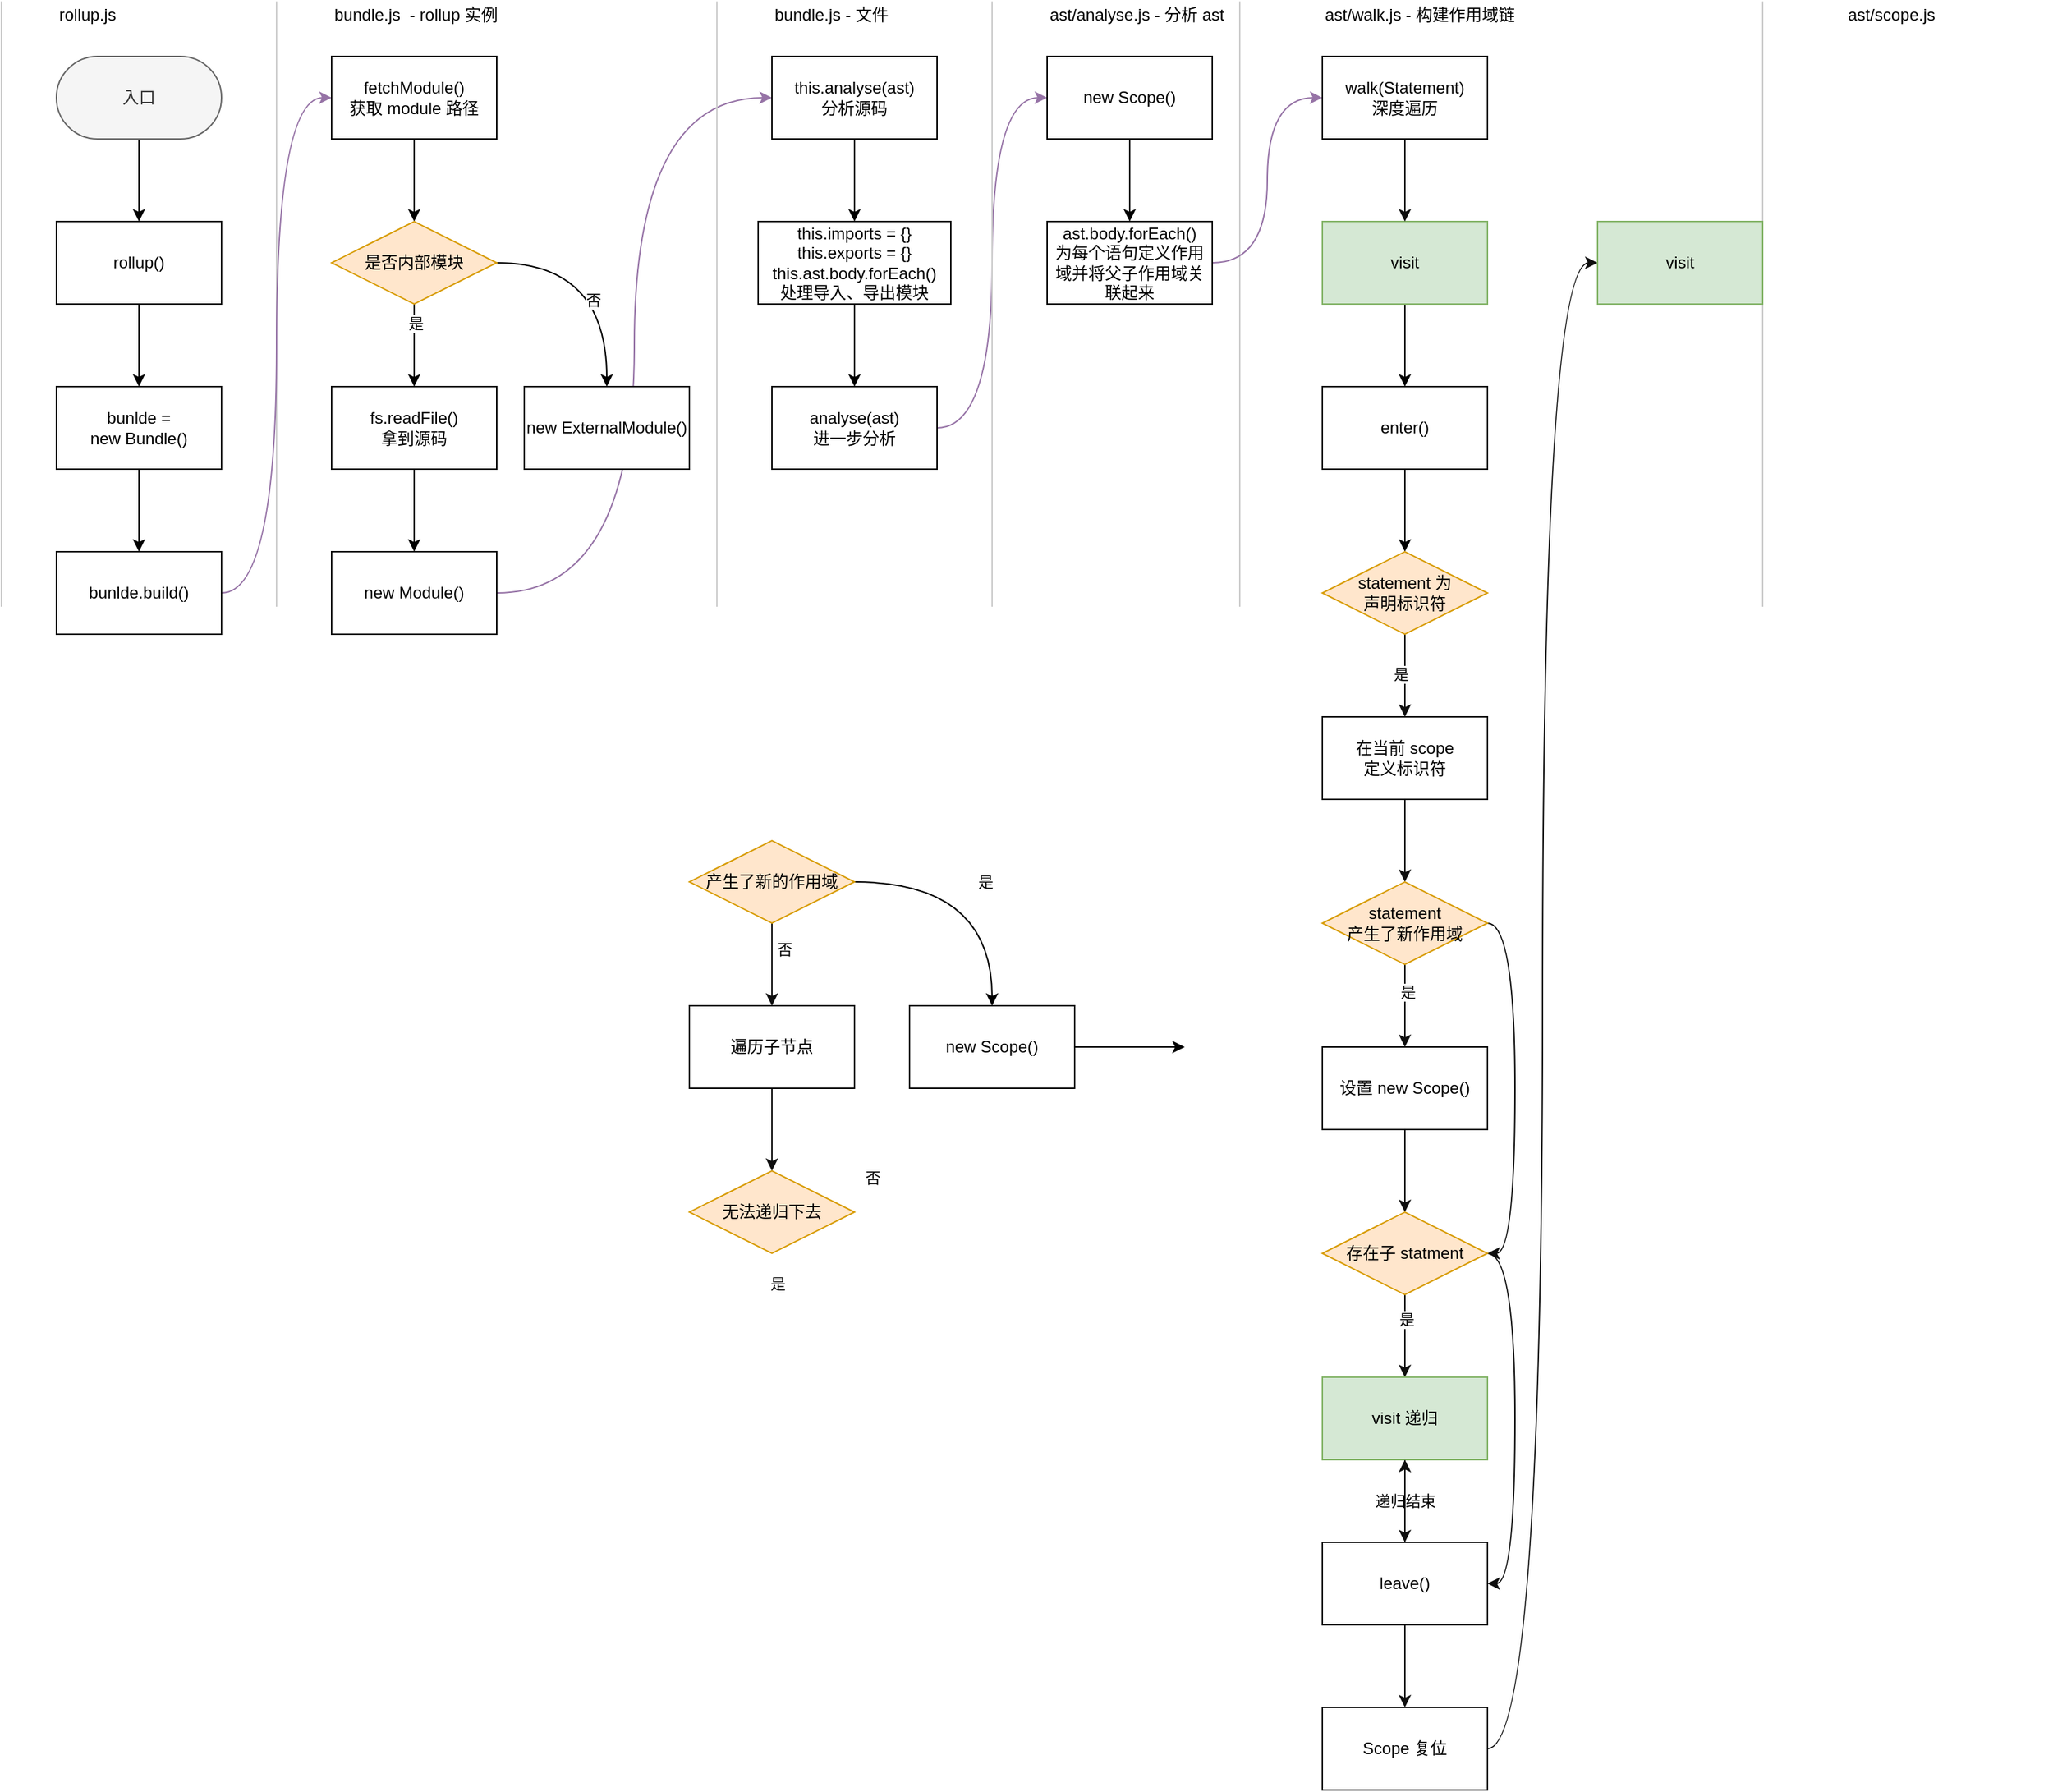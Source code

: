 <mxfile version="14.9.3" type="github">
  <diagram id="jKP7sBDpfqMwmEzG3EQ9" name="第 1 页">
    <mxGraphModel dx="948" dy="644" grid="1" gridSize="10" guides="1" tooltips="1" connect="1" arrows="1" fold="1" page="1" pageScale="1" pageWidth="4681" pageHeight="3300" math="0" shadow="0">
      <root>
        <mxCell id="0" />
        <mxCell id="1" parent="0" />
        <mxCell id="0bQcgtlpd2lwGw6iiIkm-5" value="" style="edgeStyle=orthogonalEdgeStyle;rounded=0;orthogonalLoop=1;jettySize=auto;html=1;" edge="1" parent="1" source="0bQcgtlpd2lwGw6iiIkm-2" target="0bQcgtlpd2lwGw6iiIkm-4">
          <mxGeometry relative="1" as="geometry" />
        </mxCell>
        <mxCell id="0bQcgtlpd2lwGw6iiIkm-2" value="入口" style="rounded=1;whiteSpace=wrap;html=1;arcSize=50;fillColor=#f5f5f5;strokeColor=#666666;fontColor=#333333;" vertex="1" parent="1">
          <mxGeometry x="560" y="400" width="120" height="60" as="geometry" />
        </mxCell>
        <mxCell id="0bQcgtlpd2lwGw6iiIkm-8" value="" style="edgeStyle=orthogonalEdgeStyle;rounded=0;orthogonalLoop=1;jettySize=auto;html=1;" edge="1" parent="1" source="0bQcgtlpd2lwGw6iiIkm-4" target="0bQcgtlpd2lwGw6iiIkm-7">
          <mxGeometry relative="1" as="geometry" />
        </mxCell>
        <mxCell id="0bQcgtlpd2lwGw6iiIkm-4" value="rollup()" style="rounded=1;whiteSpace=wrap;html=1;arcSize=0;align=center;" vertex="1" parent="1">
          <mxGeometry x="560" y="520" width="120" height="60" as="geometry" />
        </mxCell>
        <mxCell id="0bQcgtlpd2lwGw6iiIkm-16" value="" style="edgeStyle=orthogonalEdgeStyle;rounded=0;orthogonalLoop=1;jettySize=auto;html=1;" edge="1" parent="1" source="0bQcgtlpd2lwGw6iiIkm-7" target="0bQcgtlpd2lwGw6iiIkm-15">
          <mxGeometry relative="1" as="geometry" />
        </mxCell>
        <mxCell id="0bQcgtlpd2lwGw6iiIkm-7" value="bunlde = &lt;br&gt;new Bundle()" style="rounded=1;whiteSpace=wrap;html=1;arcSize=0;align=center;" vertex="1" parent="1">
          <mxGeometry x="560" y="640" width="120" height="60" as="geometry" />
        </mxCell>
        <mxCell id="0bQcgtlpd2lwGw6iiIkm-9" value="" style="endArrow=none;html=1;strokeColor=#CCCCCC;" edge="1" parent="1">
          <mxGeometry width="50" height="50" relative="1" as="geometry">
            <mxPoint x="520" y="800" as="sourcePoint" />
            <mxPoint x="520" y="360" as="targetPoint" />
          </mxGeometry>
        </mxCell>
        <mxCell id="0bQcgtlpd2lwGw6iiIkm-10" value="" style="endArrow=none;html=1;fillColor=#f5f5f5;strokeColor=#CCCCCC;" edge="1" parent="1">
          <mxGeometry width="50" height="50" relative="1" as="geometry">
            <mxPoint x="720" y="800" as="sourcePoint" />
            <mxPoint x="720" y="360" as="targetPoint" />
          </mxGeometry>
        </mxCell>
        <mxCell id="0bQcgtlpd2lwGw6iiIkm-11" value="rollup.js" style="text;html=1;strokeColor=none;fillColor=none;align=left;verticalAlign=middle;whiteSpace=wrap;rounded=0;" vertex="1" parent="1">
          <mxGeometry x="560" y="360" width="40" height="20" as="geometry" />
        </mxCell>
        <mxCell id="0bQcgtlpd2lwGw6iiIkm-13" value="bundle.js&amp;nbsp; - rollup 实例" style="text;html=1;strokeColor=none;fillColor=none;align=left;verticalAlign=middle;whiteSpace=wrap;rounded=0;" vertex="1" parent="1">
          <mxGeometry x="760" y="360" width="130" height="20" as="geometry" />
        </mxCell>
        <mxCell id="0bQcgtlpd2lwGw6iiIkm-18" style="edgeStyle=orthogonalEdgeStyle;orthogonalLoop=1;jettySize=auto;html=1;entryX=0;entryY=0.5;entryDx=0;entryDy=0;curved=1;fillColor=#e1d5e7;strokeColor=#9673a6;" edge="1" parent="1" source="0bQcgtlpd2lwGw6iiIkm-15" target="0bQcgtlpd2lwGw6iiIkm-17">
          <mxGeometry relative="1" as="geometry" />
        </mxCell>
        <mxCell id="0bQcgtlpd2lwGw6iiIkm-15" value="bunlde.build()" style="rounded=1;whiteSpace=wrap;html=1;arcSize=0;align=center;" vertex="1" parent="1">
          <mxGeometry x="560" y="760" width="120" height="60" as="geometry" />
        </mxCell>
        <mxCell id="0bQcgtlpd2lwGw6iiIkm-17" value="fetchModule()&lt;br&gt;获取 module 路径" style="rounded=1;whiteSpace=wrap;html=1;arcSize=0;align=center;" vertex="1" parent="1">
          <mxGeometry x="760" y="400" width="120" height="60" as="geometry" />
        </mxCell>
        <mxCell id="0bQcgtlpd2lwGw6iiIkm-22" value="" style="edgeStyle=orthogonalEdgeStyle;curved=1;orthogonalLoop=1;jettySize=auto;html=1;strokeColor=#000000;exitX=0.5;exitY=1;exitDx=0;exitDy=0;" edge="1" parent="1" source="0bQcgtlpd2lwGw6iiIkm-17" target="0bQcgtlpd2lwGw6iiIkm-21">
          <mxGeometry relative="1" as="geometry">
            <mxPoint x="820" y="580" as="sourcePoint" />
          </mxGeometry>
        </mxCell>
        <mxCell id="0bQcgtlpd2lwGw6iiIkm-24" value="" style="edgeStyle=orthogonalEdgeStyle;curved=1;orthogonalLoop=1;jettySize=auto;html=1;strokeColor=#000000;" edge="1" parent="1" source="0bQcgtlpd2lwGw6iiIkm-21">
          <mxGeometry relative="1" as="geometry">
            <mxPoint x="820" y="640" as="targetPoint" />
          </mxGeometry>
        </mxCell>
        <mxCell id="0bQcgtlpd2lwGw6iiIkm-25" value="是" style="edgeLabel;html=1;align=center;verticalAlign=middle;resizable=0;points=[];" vertex="1" connectable="0" parent="0bQcgtlpd2lwGw6iiIkm-24">
          <mxGeometry x="-0.533" y="1" relative="1" as="geometry">
            <mxPoint as="offset" />
          </mxGeometry>
        </mxCell>
        <mxCell id="0bQcgtlpd2lwGw6iiIkm-27" value="否" style="edgeStyle=orthogonalEdgeStyle;curved=1;orthogonalLoop=1;jettySize=auto;html=1;strokeColor=#000000;" edge="1" parent="1" source="0bQcgtlpd2lwGw6iiIkm-21" target="0bQcgtlpd2lwGw6iiIkm-26">
          <mxGeometry x="0.25" y="-10" relative="1" as="geometry">
            <mxPoint as="offset" />
          </mxGeometry>
        </mxCell>
        <mxCell id="0bQcgtlpd2lwGw6iiIkm-21" value="是否内部模块" style="rhombus;whiteSpace=wrap;html=1;rounded=1;arcSize=0;fillColor=#ffe6cc;strokeColor=#d79b00;" vertex="1" parent="1">
          <mxGeometry x="760" y="520" width="120" height="60" as="geometry" />
        </mxCell>
        <mxCell id="0bQcgtlpd2lwGw6iiIkm-37" style="edgeStyle=orthogonalEdgeStyle;curved=1;orthogonalLoop=1;jettySize=auto;html=1;entryX=0;entryY=0.5;entryDx=0;entryDy=0;strokeColor=#9673a6;fillColor=#e1d5e7;" edge="1" parent="1" source="0bQcgtlpd2lwGw6iiIkm-23" target="0bQcgtlpd2lwGw6iiIkm-31">
          <mxGeometry relative="1" as="geometry" />
        </mxCell>
        <mxCell id="0bQcgtlpd2lwGw6iiIkm-23" value="new Module()" style="whiteSpace=wrap;html=1;rounded=1;arcSize=0;" vertex="1" parent="1">
          <mxGeometry x="760" y="760" width="120" height="60" as="geometry" />
        </mxCell>
        <mxCell id="0bQcgtlpd2lwGw6iiIkm-26" value="new ExternalModule()" style="whiteSpace=wrap;html=1;rounded=1;arcSize=0;" vertex="1" parent="1">
          <mxGeometry x="900" y="640" width="120" height="60" as="geometry" />
        </mxCell>
        <mxCell id="0bQcgtlpd2lwGw6iiIkm-29" value="" style="edgeStyle=orthogonalEdgeStyle;curved=1;orthogonalLoop=1;jettySize=auto;html=1;strokeColor=#000000;" edge="1" parent="1" source="0bQcgtlpd2lwGw6iiIkm-28" target="0bQcgtlpd2lwGw6iiIkm-23">
          <mxGeometry relative="1" as="geometry" />
        </mxCell>
        <mxCell id="0bQcgtlpd2lwGw6iiIkm-28" value="fs.readFile()&lt;br&gt;拿到源码" style="whiteSpace=wrap;html=1;rounded=1;arcSize=0;" vertex="1" parent="1">
          <mxGeometry x="760" y="640" width="120" height="60" as="geometry" />
        </mxCell>
        <mxCell id="0bQcgtlpd2lwGw6iiIkm-30" value="" style="endArrow=none;html=1;fillColor=#f5f5f5;strokeColor=#CCCCCC;" edge="1" parent="1">
          <mxGeometry width="50" height="50" relative="1" as="geometry">
            <mxPoint x="1040" y="800" as="sourcePoint" />
            <mxPoint x="1040" y="360" as="targetPoint" />
          </mxGeometry>
        </mxCell>
        <mxCell id="0bQcgtlpd2lwGw6iiIkm-36" value="" style="edgeStyle=orthogonalEdgeStyle;curved=1;orthogonalLoop=1;jettySize=auto;html=1;strokeColor=#000000;" edge="1" parent="1" source="0bQcgtlpd2lwGw6iiIkm-31" target="0bQcgtlpd2lwGw6iiIkm-35">
          <mxGeometry relative="1" as="geometry" />
        </mxCell>
        <mxCell id="0bQcgtlpd2lwGw6iiIkm-31" value="this.analyse(ast)&lt;br&gt;分析源码" style="whiteSpace=wrap;html=1;rounded=1;arcSize=0;" vertex="1" parent="1">
          <mxGeometry x="1080" y="400" width="120" height="60" as="geometry" />
        </mxCell>
        <mxCell id="0bQcgtlpd2lwGw6iiIkm-32" value="bundle.js - 文件" style="text;html=1;strokeColor=none;fillColor=none;align=left;verticalAlign=middle;whiteSpace=wrap;rounded=0;" vertex="1" parent="1">
          <mxGeometry x="1080" y="360" width="130" height="20" as="geometry" />
        </mxCell>
        <mxCell id="0bQcgtlpd2lwGw6iiIkm-33" style="edgeStyle=orthogonalEdgeStyle;curved=1;orthogonalLoop=1;jettySize=auto;html=1;exitX=0.5;exitY=1;exitDx=0;exitDy=0;strokeColor=#000000;" edge="1" parent="1" source="0bQcgtlpd2lwGw6iiIkm-13" target="0bQcgtlpd2lwGw6iiIkm-13">
          <mxGeometry relative="1" as="geometry" />
        </mxCell>
        <mxCell id="0bQcgtlpd2lwGw6iiIkm-39" value="" style="edgeStyle=orthogonalEdgeStyle;curved=1;orthogonalLoop=1;jettySize=auto;html=1;strokeColor=#000000;" edge="1" parent="1" source="0bQcgtlpd2lwGw6iiIkm-35" target="0bQcgtlpd2lwGw6iiIkm-38">
          <mxGeometry relative="1" as="geometry" />
        </mxCell>
        <mxCell id="0bQcgtlpd2lwGw6iiIkm-35" value="&lt;div&gt;this.imports = {}&lt;/div&gt;&lt;div&gt;&lt;span&gt;		&lt;/span&gt;this.exports = {}&lt;/div&gt;&lt;div&gt;this.ast.body.forEach()&lt;br&gt;&lt;/div&gt;&lt;div&gt;处理导入、导出模块&lt;/div&gt;" style="whiteSpace=wrap;html=1;rounded=1;arcSize=0;" vertex="1" parent="1">
          <mxGeometry x="1070" y="520" width="140" height="60" as="geometry" />
        </mxCell>
        <mxCell id="0bQcgtlpd2lwGw6iiIkm-44" style="edgeStyle=orthogonalEdgeStyle;curved=1;orthogonalLoop=1;jettySize=auto;html=1;entryX=0;entryY=0.5;entryDx=0;entryDy=0;strokeColor=#9673a6;fillColor=#e1d5e7;" edge="1" parent="1" source="0bQcgtlpd2lwGw6iiIkm-38" target="0bQcgtlpd2lwGw6iiIkm-43">
          <mxGeometry relative="1" as="geometry" />
        </mxCell>
        <mxCell id="0bQcgtlpd2lwGw6iiIkm-38" value="&lt;span&gt;analyse(ast)&lt;/span&gt;&lt;br&gt;进一步分析" style="whiteSpace=wrap;html=1;rounded=1;arcSize=0;" vertex="1" parent="1">
          <mxGeometry x="1080" y="640" width="120" height="60" as="geometry" />
        </mxCell>
        <mxCell id="0bQcgtlpd2lwGw6iiIkm-40" value="" style="endArrow=none;html=1;fillColor=#f5f5f5;strokeColor=#CCCCCC;" edge="1" parent="1">
          <mxGeometry width="50" height="50" relative="1" as="geometry">
            <mxPoint x="1240" y="800" as="sourcePoint" />
            <mxPoint x="1240" y="360" as="targetPoint" />
          </mxGeometry>
        </mxCell>
        <mxCell id="0bQcgtlpd2lwGw6iiIkm-41" value="ast/analyse.js - 分析 ast" style="text;html=1;strokeColor=none;fillColor=none;align=left;verticalAlign=middle;whiteSpace=wrap;rounded=0;" vertex="1" parent="1">
          <mxGeometry x="1280" y="360" width="140" height="20" as="geometry" />
        </mxCell>
        <mxCell id="0bQcgtlpd2lwGw6iiIkm-49" value="" style="edgeStyle=orthogonalEdgeStyle;curved=1;orthogonalLoop=1;jettySize=auto;html=1;strokeColor=#000000;" edge="1" parent="1" source="0bQcgtlpd2lwGw6iiIkm-43" target="0bQcgtlpd2lwGw6iiIkm-48">
          <mxGeometry relative="1" as="geometry" />
        </mxCell>
        <mxCell id="0bQcgtlpd2lwGw6iiIkm-43" value="new Scope()" style="whiteSpace=wrap;html=1;rounded=1;arcSize=0;" vertex="1" parent="1">
          <mxGeometry x="1280" y="400" width="120" height="60" as="geometry" />
        </mxCell>
        <mxCell id="0bQcgtlpd2lwGw6iiIkm-45" value="" style="endArrow=none;html=1;fillColor=#f5f5f5;strokeColor=#CCCCCC;" edge="1" parent="1">
          <mxGeometry width="50" height="50" relative="1" as="geometry">
            <mxPoint x="1420" y="800" as="sourcePoint" />
            <mxPoint x="1420" y="360" as="targetPoint" />
          </mxGeometry>
        </mxCell>
        <mxCell id="0bQcgtlpd2lwGw6iiIkm-46" value="ast/walk.js - 构建作用域链" style="text;html=1;strokeColor=none;fillColor=none;align=left;verticalAlign=middle;whiteSpace=wrap;rounded=0;" vertex="1" parent="1">
          <mxGeometry x="1480" y="360" width="150" height="20" as="geometry" />
        </mxCell>
        <mxCell id="0bQcgtlpd2lwGw6iiIkm-74" value="" style="edgeStyle=orthogonalEdgeStyle;curved=1;orthogonalLoop=1;jettySize=auto;html=1;strokeColor=#000000;" edge="1" parent="1" source="0bQcgtlpd2lwGw6iiIkm-47" target="0bQcgtlpd2lwGw6iiIkm-56">
          <mxGeometry relative="1" as="geometry" />
        </mxCell>
        <mxCell id="0bQcgtlpd2lwGw6iiIkm-47" value="visit" style="whiteSpace=wrap;html=1;rounded=1;arcSize=0;fillColor=#d5e8d4;strokeColor=#82b366;" vertex="1" parent="1">
          <mxGeometry x="1480" y="520" width="120" height="60" as="geometry" />
        </mxCell>
        <mxCell id="0bQcgtlpd2lwGw6iiIkm-54" value="" style="edgeStyle=orthogonalEdgeStyle;curved=1;orthogonalLoop=1;jettySize=auto;html=1;strokeColor=#9673a6;entryX=0;entryY=0.5;entryDx=0;entryDy=0;fillColor=#e1d5e7;" edge="1" parent="1" source="0bQcgtlpd2lwGw6iiIkm-48" target="0bQcgtlpd2lwGw6iiIkm-53">
          <mxGeometry relative="1" as="geometry" />
        </mxCell>
        <mxCell id="0bQcgtlpd2lwGw6iiIkm-48" value="ast.body.forEach()&lt;br&gt;为每个语句定义作用域并将父子作用域关联起来" style="whiteSpace=wrap;html=1;rounded=1;arcSize=0;" vertex="1" parent="1">
          <mxGeometry x="1280" y="520" width="120" height="60" as="geometry" />
        </mxCell>
        <mxCell id="0bQcgtlpd2lwGw6iiIkm-135" value="" style="edgeStyle=orthogonalEdgeStyle;curved=1;orthogonalLoop=1;jettySize=auto;html=1;strokeColor=#0F0F0F;" edge="1" parent="1" source="0bQcgtlpd2lwGw6iiIkm-53" target="0bQcgtlpd2lwGw6iiIkm-47">
          <mxGeometry relative="1" as="geometry" />
        </mxCell>
        <mxCell id="0bQcgtlpd2lwGw6iiIkm-53" value="walk(Statement)&lt;br&gt;深度遍历" style="whiteSpace=wrap;html=1;rounded=1;arcSize=0;" vertex="1" parent="1">
          <mxGeometry x="1480" y="400" width="120" height="60" as="geometry" />
        </mxCell>
        <mxCell id="0bQcgtlpd2lwGw6iiIkm-59" value="" style="edgeStyle=orthogonalEdgeStyle;curved=1;orthogonalLoop=1;jettySize=auto;html=1;strokeColor=#000000;entryX=0.5;entryY=0;entryDx=0;entryDy=0;" edge="1" parent="1" source="0bQcgtlpd2lwGw6iiIkm-56" target="0bQcgtlpd2lwGw6iiIkm-102">
          <mxGeometry relative="1" as="geometry">
            <mxPoint x="1540" y="760" as="targetPoint" />
          </mxGeometry>
        </mxCell>
        <mxCell id="0bQcgtlpd2lwGw6iiIkm-56" value="enter()" style="whiteSpace=wrap;html=1;rounded=1;arcSize=0;" vertex="1" parent="1">
          <mxGeometry x="1480" y="640" width="120" height="60" as="geometry" />
        </mxCell>
        <mxCell id="0bQcgtlpd2lwGw6iiIkm-66" value="" style="endArrow=none;html=1;fillColor=#f5f5f5;strokeColor=#CCCCCC;" edge="1" parent="1">
          <mxGeometry width="50" height="50" relative="1" as="geometry">
            <mxPoint x="1800" y="800" as="sourcePoint" />
            <mxPoint x="1800" y="360" as="targetPoint" />
          </mxGeometry>
        </mxCell>
        <mxCell id="0bQcgtlpd2lwGw6iiIkm-68" value="ast/scope.js" style="text;html=1;strokeColor=none;fillColor=none;align=left;verticalAlign=middle;whiteSpace=wrap;rounded=0;" vertex="1" parent="1">
          <mxGeometry x="1860" y="360" width="150" height="20" as="geometry" />
        </mxCell>
        <mxCell id="0bQcgtlpd2lwGw6iiIkm-89" value="是" style="edgeStyle=orthogonalEdgeStyle;curved=1;orthogonalLoop=1;jettySize=auto;html=1;strokeColor=#000000;" edge="1" parent="1" source="0bQcgtlpd2lwGw6iiIkm-92" target="0bQcgtlpd2lwGw6iiIkm-94">
          <mxGeometry relative="1" as="geometry" />
        </mxCell>
        <mxCell id="0bQcgtlpd2lwGw6iiIkm-90" style="edgeStyle=orthogonalEdgeStyle;curved=1;orthogonalLoop=1;jettySize=auto;html=1;strokeColor=#0F0F0F;" edge="1" parent="1" source="0bQcgtlpd2lwGw6iiIkm-92">
          <mxGeometry relative="1" as="geometry">
            <mxPoint x="1080" y="1090" as="targetPoint" />
          </mxGeometry>
        </mxCell>
        <mxCell id="0bQcgtlpd2lwGw6iiIkm-91" value="否" style="edgeLabel;html=1;align=center;verticalAlign=middle;resizable=0;points=[];" vertex="1" connectable="0" parent="0bQcgtlpd2lwGw6iiIkm-90">
          <mxGeometry x="-0.379" y="9" relative="1" as="geometry">
            <mxPoint as="offset" />
          </mxGeometry>
        </mxCell>
        <mxCell id="0bQcgtlpd2lwGw6iiIkm-92" value="产生了新的作用域" style="rhombus;whiteSpace=wrap;html=1;rounded=1;arcSize=0;fillColor=#ffe6cc;strokeColor=#d79b00;" vertex="1" parent="1">
          <mxGeometry x="1020" y="970" width="120" height="60" as="geometry" />
        </mxCell>
        <mxCell id="0bQcgtlpd2lwGw6iiIkm-93" style="edgeStyle=orthogonalEdgeStyle;curved=1;orthogonalLoop=1;jettySize=auto;html=1;entryX=0;entryY=0.5;entryDx=0;entryDy=0;strokeColor=#000000;" edge="1" parent="1" source="0bQcgtlpd2lwGw6iiIkm-94">
          <mxGeometry relative="1" as="geometry">
            <mxPoint x="1380" y="1120" as="targetPoint" />
          </mxGeometry>
        </mxCell>
        <mxCell id="0bQcgtlpd2lwGw6iiIkm-94" value="new Scope()" style="whiteSpace=wrap;html=1;rounded=1;arcSize=0;" vertex="1" parent="1">
          <mxGeometry x="1180" y="1090" width="120" height="60" as="geometry" />
        </mxCell>
        <mxCell id="0bQcgtlpd2lwGw6iiIkm-96" value="否" style="edgeLabel;html=1;align=center;verticalAlign=middle;resizable=0;points=[];" vertex="1" connectable="0" parent="1">
          <mxGeometry x="1153" y="1215" as="geometry" />
        </mxCell>
        <mxCell id="0bQcgtlpd2lwGw6iiIkm-97" value="是" style="edgeLabel;html=1;align=center;verticalAlign=middle;resizable=0;points=[];" vertex="1" connectable="0" parent="1">
          <mxGeometry x="1084" y="1292" as="geometry" />
        </mxCell>
        <mxCell id="0bQcgtlpd2lwGw6iiIkm-98" value="无法递归下去" style="rhombus;whiteSpace=wrap;html=1;rounded=1;arcSize=0;fillColor=#ffe6cc;strokeColor=#d79b00;" vertex="1" parent="1">
          <mxGeometry x="1020" y="1210" width="120" height="60" as="geometry" />
        </mxCell>
        <mxCell id="0bQcgtlpd2lwGw6iiIkm-99" value="" style="edgeStyle=orthogonalEdgeStyle;curved=1;orthogonalLoop=1;jettySize=auto;html=1;strokeColor=#0F0F0F;" edge="1" parent="1" source="0bQcgtlpd2lwGw6iiIkm-100" target="0bQcgtlpd2lwGw6iiIkm-98">
          <mxGeometry relative="1" as="geometry" />
        </mxCell>
        <mxCell id="0bQcgtlpd2lwGw6iiIkm-100" value="遍历子节点" style="whiteSpace=wrap;html=1;rounded=1;arcSize=0;" vertex="1" parent="1">
          <mxGeometry x="1020" y="1090" width="120" height="60" as="geometry" />
        </mxCell>
        <mxCell id="0bQcgtlpd2lwGw6iiIkm-110" value="" style="edgeStyle=orthogonalEdgeStyle;curved=1;orthogonalLoop=1;jettySize=auto;html=1;strokeColor=#0F0F0F;" edge="1" parent="1" source="0bQcgtlpd2lwGw6iiIkm-102" target="0bQcgtlpd2lwGw6iiIkm-107">
          <mxGeometry relative="1" as="geometry" />
        </mxCell>
        <mxCell id="0bQcgtlpd2lwGw6iiIkm-112" value="是" style="edgeLabel;html=1;align=center;verticalAlign=middle;resizable=0;points=[];" vertex="1" connectable="0" parent="0bQcgtlpd2lwGw6iiIkm-110">
          <mxGeometry x="-0.033" y="-3" relative="1" as="geometry">
            <mxPoint as="offset" />
          </mxGeometry>
        </mxCell>
        <mxCell id="0bQcgtlpd2lwGw6iiIkm-102" value="statement 为&lt;br&gt;声明标识符" style="rhombus;whiteSpace=wrap;html=1;rounded=1;arcSize=0;fillColor=#ffe6cc;strokeColor=#d79b00;" vertex="1" parent="1">
          <mxGeometry x="1480" y="760" width="120" height="60" as="geometry" />
        </mxCell>
        <mxCell id="0bQcgtlpd2lwGw6iiIkm-111" value="" style="edgeStyle=orthogonalEdgeStyle;curved=1;orthogonalLoop=1;jettySize=auto;html=1;strokeColor=#0F0F0F;" edge="1" parent="1" source="0bQcgtlpd2lwGw6iiIkm-107" target="0bQcgtlpd2lwGw6iiIkm-108">
          <mxGeometry relative="1" as="geometry" />
        </mxCell>
        <mxCell id="0bQcgtlpd2lwGw6iiIkm-107" value="在当前 scope &lt;br&gt;定义标识符" style="whiteSpace=wrap;html=1;rounded=1;arcSize=0;" vertex="1" parent="1">
          <mxGeometry x="1480" y="880" width="120" height="60" as="geometry" />
        </mxCell>
        <mxCell id="0bQcgtlpd2lwGw6iiIkm-115" value="" style="edgeStyle=orthogonalEdgeStyle;curved=1;orthogonalLoop=1;jettySize=auto;html=1;strokeColor=#0F0F0F;" edge="1" parent="1" source="0bQcgtlpd2lwGw6iiIkm-108" target="0bQcgtlpd2lwGw6iiIkm-114">
          <mxGeometry relative="1" as="geometry" />
        </mxCell>
        <mxCell id="0bQcgtlpd2lwGw6iiIkm-123" value="是" style="edgeLabel;html=1;align=center;verticalAlign=middle;resizable=0;points=[];" vertex="1" connectable="0" parent="0bQcgtlpd2lwGw6iiIkm-115">
          <mxGeometry x="-0.333" y="2" relative="1" as="geometry">
            <mxPoint as="offset" />
          </mxGeometry>
        </mxCell>
        <mxCell id="0bQcgtlpd2lwGw6iiIkm-129" style="edgeStyle=orthogonalEdgeStyle;curved=1;orthogonalLoop=1;jettySize=auto;html=1;entryX=1;entryY=0.5;entryDx=0;entryDy=0;strokeColor=#0F0F0F;exitX=1;exitY=0.5;exitDx=0;exitDy=0;" edge="1" parent="1" source="0bQcgtlpd2lwGw6iiIkm-108" target="0bQcgtlpd2lwGw6iiIkm-117">
          <mxGeometry relative="1" as="geometry" />
        </mxCell>
        <mxCell id="0bQcgtlpd2lwGw6iiIkm-108" value="statement&lt;br&gt;产生了新作用域" style="rhombus;whiteSpace=wrap;html=1;rounded=1;arcSize=0;fillColor=#ffe6cc;strokeColor=#d79b00;" vertex="1" parent="1">
          <mxGeometry x="1480" y="1000" width="120" height="60" as="geometry" />
        </mxCell>
        <mxCell id="0bQcgtlpd2lwGw6iiIkm-118" value="" style="edgeStyle=orthogonalEdgeStyle;curved=1;orthogonalLoop=1;jettySize=auto;html=1;strokeColor=#0F0F0F;" edge="1" parent="1" source="0bQcgtlpd2lwGw6iiIkm-114" target="0bQcgtlpd2lwGw6iiIkm-117">
          <mxGeometry relative="1" as="geometry" />
        </mxCell>
        <mxCell id="0bQcgtlpd2lwGw6iiIkm-114" value="设置 new Scope()" style="whiteSpace=wrap;html=1;rounded=1;arcSize=0;" vertex="1" parent="1">
          <mxGeometry x="1480" y="1120" width="120" height="60" as="geometry" />
        </mxCell>
        <mxCell id="0bQcgtlpd2lwGw6iiIkm-122" value="" style="edgeStyle=orthogonalEdgeStyle;curved=1;orthogonalLoop=1;jettySize=auto;html=1;strokeColor=#0F0F0F;" edge="1" parent="1" source="0bQcgtlpd2lwGw6iiIkm-117" target="0bQcgtlpd2lwGw6iiIkm-121">
          <mxGeometry relative="1" as="geometry" />
        </mxCell>
        <mxCell id="0bQcgtlpd2lwGw6iiIkm-124" value="是" style="edgeLabel;html=1;align=center;verticalAlign=middle;resizable=0;points=[];" vertex="1" connectable="0" parent="0bQcgtlpd2lwGw6iiIkm-122">
          <mxGeometry x="-0.4" y="1" relative="1" as="geometry">
            <mxPoint as="offset" />
          </mxGeometry>
        </mxCell>
        <mxCell id="0bQcgtlpd2lwGw6iiIkm-128" style="edgeStyle=orthogonalEdgeStyle;curved=1;orthogonalLoop=1;jettySize=auto;html=1;entryX=1;entryY=0.5;entryDx=0;entryDy=0;strokeColor=#0F0F0F;exitX=1;exitY=0.5;exitDx=0;exitDy=0;" edge="1" parent="1" source="0bQcgtlpd2lwGw6iiIkm-117" target="0bQcgtlpd2lwGw6iiIkm-125">
          <mxGeometry relative="1" as="geometry" />
        </mxCell>
        <mxCell id="0bQcgtlpd2lwGw6iiIkm-117" value="存在子 statment" style="rhombus;whiteSpace=wrap;html=1;rounded=1;arcSize=0;fillColor=#ffe6cc;strokeColor=#d79b00;" vertex="1" parent="1">
          <mxGeometry x="1480" y="1240" width="120" height="60" as="geometry" />
        </mxCell>
        <mxCell id="0bQcgtlpd2lwGw6iiIkm-126" value="递归结束" style="edgeStyle=orthogonalEdgeStyle;curved=1;orthogonalLoop=1;jettySize=auto;html=1;strokeColor=#0F0F0F;" edge="1" parent="1" source="0bQcgtlpd2lwGw6iiIkm-121" target="0bQcgtlpd2lwGw6iiIkm-125">
          <mxGeometry relative="1" as="geometry" />
        </mxCell>
        <mxCell id="0bQcgtlpd2lwGw6iiIkm-121" value="visit 递归" style="whiteSpace=wrap;html=1;rounded=1;strokeColor=#82b366;fillColor=#d5e8d4;arcSize=0;" vertex="1" parent="1">
          <mxGeometry x="1480" y="1360" width="120" height="60" as="geometry" />
        </mxCell>
        <mxCell id="0bQcgtlpd2lwGw6iiIkm-133" value="" style="edgeStyle=orthogonalEdgeStyle;curved=1;orthogonalLoop=1;jettySize=auto;html=1;strokeColor=#0F0F0F;" edge="1" parent="1" source="0bQcgtlpd2lwGw6iiIkm-125" target="0bQcgtlpd2lwGw6iiIkm-132">
          <mxGeometry relative="1" as="geometry" />
        </mxCell>
        <mxCell id="0bQcgtlpd2lwGw6iiIkm-136" value="" style="edgeStyle=orthogonalEdgeStyle;curved=1;orthogonalLoop=1;jettySize=auto;html=1;strokeColor=#0F0F0F;" edge="1" parent="1" source="0bQcgtlpd2lwGw6iiIkm-125" target="0bQcgtlpd2lwGw6iiIkm-121">
          <mxGeometry relative="1" as="geometry" />
        </mxCell>
        <mxCell id="0bQcgtlpd2lwGw6iiIkm-125" value="leave()" style="whiteSpace=wrap;html=1;rounded=1;arcSize=0;" vertex="1" parent="1">
          <mxGeometry x="1480" y="1480" width="120" height="60" as="geometry" />
        </mxCell>
        <mxCell id="0bQcgtlpd2lwGw6iiIkm-137" style="edgeStyle=orthogonalEdgeStyle;curved=1;orthogonalLoop=1;jettySize=auto;html=1;strokeColor=#0F0F0F;entryX=0;entryY=0.5;entryDx=0;entryDy=0;" edge="1" parent="1" source="0bQcgtlpd2lwGw6iiIkm-132" target="0bQcgtlpd2lwGw6iiIkm-134">
          <mxGeometry relative="1" as="geometry">
            <mxPoint x="1720" y="1250.0" as="targetPoint" />
          </mxGeometry>
        </mxCell>
        <mxCell id="0bQcgtlpd2lwGw6iiIkm-132" value="Scope 复位" style="whiteSpace=wrap;html=1;rounded=1;arcSize=0;" vertex="1" parent="1">
          <mxGeometry x="1480" y="1600" width="120" height="60" as="geometry" />
        </mxCell>
        <mxCell id="0bQcgtlpd2lwGw6iiIkm-134" value="visit" style="whiteSpace=wrap;html=1;rounded=1;arcSize=0;fillColor=#d5e8d4;strokeColor=#82b366;" vertex="1" parent="1">
          <mxGeometry x="1680" y="520" width="120" height="60" as="geometry" />
        </mxCell>
      </root>
    </mxGraphModel>
  </diagram>
</mxfile>
